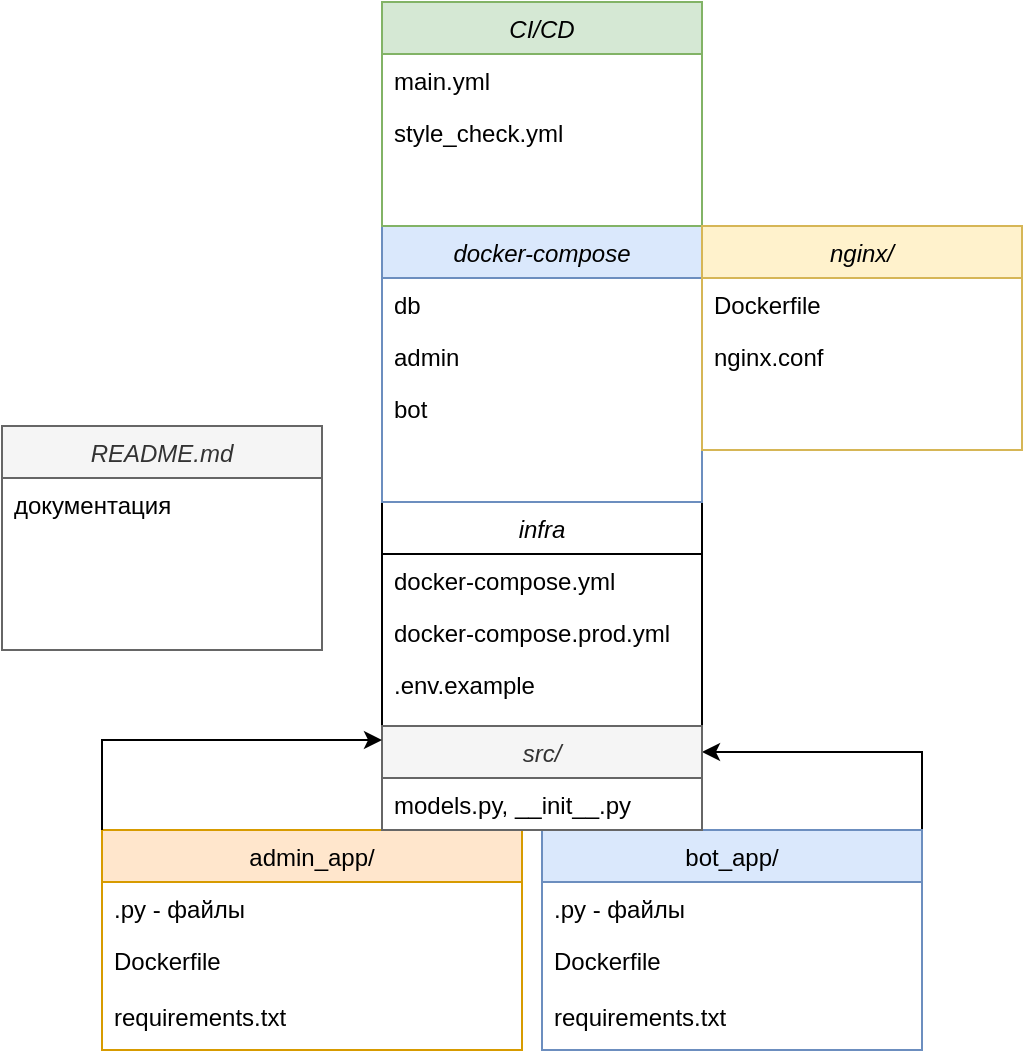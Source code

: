 <mxfile version="24.8.3">
  <diagram id="C5RBs43oDa-KdzZeNtuy" name="Page-1">
    <mxGraphModel dx="2261" dy="1936" grid="1" gridSize="10" guides="1" tooltips="1" connect="1" arrows="1" fold="1" page="1" pageScale="1" pageWidth="827" pageHeight="1169" math="0" shadow="0">
      <root>
        <mxCell id="WIyWlLk6GJQsqaUBKTNV-0" />
        <mxCell id="WIyWlLk6GJQsqaUBKTNV-1" parent="WIyWlLk6GJQsqaUBKTNV-0" />
        <mxCell id="CAvU_40SLHTt-p6IWMHd-25" value="infra" style="swimlane;fontStyle=2;align=center;verticalAlign=top;childLayout=stackLayout;horizontal=1;startSize=26;horizontalStack=0;resizeParent=1;resizeLast=0;collapsible=1;marginBottom=0;rounded=0;shadow=0;strokeWidth=1;" parent="WIyWlLk6GJQsqaUBKTNV-1" vertex="1">
          <mxGeometry x="140" y="-202" width="160" height="112" as="geometry">
            <mxRectangle x="230" y="140" width="160" height="26" as="alternateBounds" />
          </mxGeometry>
        </mxCell>
        <mxCell id="CAvU_40SLHTt-p6IWMHd-27" value="docker-compose.yml" style="text;align=left;verticalAlign=top;spacingLeft=4;spacingRight=4;overflow=hidden;rotatable=0;points=[[0,0.5],[1,0.5]];portConstraint=eastwest;" parent="CAvU_40SLHTt-p6IWMHd-25" vertex="1">
          <mxGeometry y="26" width="160" height="26" as="geometry" />
        </mxCell>
        <mxCell id="1bFHIBWkEBh5QQL2PghH-0" value="docker-compose.prod.yml" style="text;align=left;verticalAlign=top;spacingLeft=4;spacingRight=4;overflow=hidden;rotatable=0;points=[[0,0.5],[1,0.5]];portConstraint=eastwest;" parent="CAvU_40SLHTt-p6IWMHd-25" vertex="1">
          <mxGeometry y="52" width="160" height="26" as="geometry" />
        </mxCell>
        <mxCell id="CAvU_40SLHTt-p6IWMHd-26" value=".env.example" style="text;align=left;verticalAlign=top;spacingLeft=4;spacingRight=4;overflow=hidden;rotatable=0;points=[[0,0.5],[1,0.5]];portConstraint=eastwest;" parent="CAvU_40SLHTt-p6IWMHd-25" vertex="1">
          <mxGeometry y="78" width="160" height="26" as="geometry" />
        </mxCell>
        <mxCell id="z-95PJJAZoojqxEaZamN-0" value="docker-compose" style="swimlane;fontStyle=2;align=center;verticalAlign=top;childLayout=stackLayout;horizontal=1;startSize=26;horizontalStack=0;resizeParent=1;resizeLast=0;collapsible=1;marginBottom=0;rounded=0;shadow=0;strokeWidth=1;fillColor=#dae8fc;strokeColor=#6c8ebf;" parent="WIyWlLk6GJQsqaUBKTNV-1" vertex="1">
          <mxGeometry x="140" y="-340" width="160" height="138" as="geometry">
            <mxRectangle x="230" y="140" width="160" height="26" as="alternateBounds" />
          </mxGeometry>
        </mxCell>
        <mxCell id="z-95PJJAZoojqxEaZamN-1" value="db" style="text;align=left;verticalAlign=top;spacingLeft=4;spacingRight=4;overflow=hidden;rotatable=0;points=[[0,0.5],[1,0.5]];portConstraint=eastwest;" parent="z-95PJJAZoojqxEaZamN-0" vertex="1">
          <mxGeometry y="26" width="160" height="26" as="geometry" />
        </mxCell>
        <mxCell id="z-95PJJAZoojqxEaZamN-2" value="admin" style="text;align=left;verticalAlign=top;spacingLeft=4;spacingRight=4;overflow=hidden;rotatable=0;points=[[0,0.5],[1,0.5]];portConstraint=eastwest;" parent="z-95PJJAZoojqxEaZamN-0" vertex="1">
          <mxGeometry y="52" width="160" height="26" as="geometry" />
        </mxCell>
        <mxCell id="z-95PJJAZoojqxEaZamN-3" value="bot" style="text;align=left;verticalAlign=top;spacingLeft=4;spacingRight=4;overflow=hidden;rotatable=0;points=[[0,0.5],[1,0.5]];portConstraint=eastwest;" parent="z-95PJJAZoojqxEaZamN-0" vertex="1">
          <mxGeometry y="78" width="160" height="26" as="geometry" />
        </mxCell>
        <mxCell id="1bFHIBWkEBh5QQL2PghH-32" style="edgeStyle=orthogonalEdgeStyle;rounded=0;orthogonalLoop=1;jettySize=auto;html=1;exitX=1;exitY=0;exitDx=0;exitDy=0;entryX=1;entryY=0.25;entryDx=0;entryDy=0;" parent="WIyWlLk6GJQsqaUBKTNV-1" source="B64S4Pj46e-Hf1Z9Uk0C-13" target="1bFHIBWkEBh5QQL2PghH-18" edge="1">
          <mxGeometry relative="1" as="geometry" />
        </mxCell>
        <object label="bot_app/" models.py="" id="B64S4Pj46e-Hf1Z9Uk0C-13">
          <mxCell style="swimlane;fontStyle=0;align=center;verticalAlign=top;childLayout=stackLayout;horizontal=1;startSize=26;horizontalStack=0;resizeParent=1;resizeLast=0;collapsible=1;marginBottom=0;rounded=0;shadow=0;strokeWidth=1;fillColor=#dae8fc;strokeColor=#6c8ebf;" parent="WIyWlLk6GJQsqaUBKTNV-1" vertex="1">
            <mxGeometry x="220" y="-38" width="190" height="110" as="geometry">
              <mxRectangle x="550" y="140" width="160" height="26" as="alternateBounds" />
            </mxGeometry>
          </mxCell>
        </object>
        <mxCell id="1bFHIBWkEBh5QQL2PghH-1" value=".py - файлы" style="text;align=left;verticalAlign=top;spacingLeft=4;spacingRight=4;overflow=hidden;rotatable=0;points=[[0,0.5],[1,0.5]];portConstraint=eastwest;" parent="B64S4Pj46e-Hf1Z9Uk0C-13" vertex="1">
          <mxGeometry y="26" width="190" height="26" as="geometry" />
        </mxCell>
        <mxCell id="CAvU_40SLHTt-p6IWMHd-28" value="Dockerfile" style="text;align=left;verticalAlign=top;spacingLeft=4;spacingRight=4;overflow=hidden;rotatable=0;points=[[0,0.5],[1,0.5]];portConstraint=eastwest;" parent="B64S4Pj46e-Hf1Z9Uk0C-13" vertex="1">
          <mxGeometry y="52" width="190" height="28" as="geometry" />
        </mxCell>
        <mxCell id="1bFHIBWkEBh5QQL2PghH-6" value="requirements.txt" style="text;align=left;verticalAlign=top;spacingLeft=4;spacingRight=4;overflow=hidden;rotatable=0;points=[[0,0.5],[1,0.5]];portConstraint=eastwest;" parent="B64S4Pj46e-Hf1Z9Uk0C-13" vertex="1">
          <mxGeometry y="80" width="190" height="26" as="geometry" />
        </mxCell>
        <object label="admin_app/" models.py="" id="B64S4Pj46e-Hf1Z9Uk0C-16">
          <mxCell style="swimlane;fontStyle=0;align=center;verticalAlign=top;childLayout=stackLayout;horizontal=1;startSize=26;horizontalStack=0;resizeParent=1;resizeLast=0;collapsible=1;marginBottom=0;rounded=0;shadow=0;strokeWidth=1;fillColor=#ffe6cc;strokeColor=#d79b00;" parent="WIyWlLk6GJQsqaUBKTNV-1" vertex="1">
            <mxGeometry y="-38" width="210" height="110" as="geometry">
              <mxRectangle x="550" y="140" width="160" height="26" as="alternateBounds" />
            </mxGeometry>
          </mxCell>
        </object>
        <mxCell id="B64S4Pj46e-Hf1Z9Uk0C-17" value=".py - файлы" style="text;align=left;verticalAlign=top;spacingLeft=4;spacingRight=4;overflow=hidden;rotatable=0;points=[[0,0.5],[1,0.5]];portConstraint=eastwest;" parent="B64S4Pj46e-Hf1Z9Uk0C-16" vertex="1">
          <mxGeometry y="26" width="210" height="26" as="geometry" />
        </mxCell>
        <mxCell id="B64S4Pj46e-Hf1Z9Uk0C-19" value="Dockerfile" style="text;align=left;verticalAlign=top;spacingLeft=4;spacingRight=4;overflow=hidden;rotatable=0;points=[[0,0.5],[1,0.5]];portConstraint=eastwest;" parent="B64S4Pj46e-Hf1Z9Uk0C-16" vertex="1">
          <mxGeometry y="52" width="210" height="28" as="geometry" />
        </mxCell>
        <mxCell id="1bFHIBWkEBh5QQL2PghH-5" value="requirements.txt" style="text;align=left;verticalAlign=top;spacingLeft=4;spacingRight=4;overflow=hidden;rotatable=0;points=[[0,0.5],[1,0.5]];portConstraint=eastwest;" parent="B64S4Pj46e-Hf1Z9Uk0C-16" vertex="1">
          <mxGeometry y="80" width="210" height="26" as="geometry" />
        </mxCell>
        <mxCell id="1bFHIBWkEBh5QQL2PghH-11" value="CI/CD" style="swimlane;fontStyle=2;align=center;verticalAlign=top;childLayout=stackLayout;horizontal=1;startSize=26;horizontalStack=0;resizeParent=1;resizeLast=0;collapsible=1;marginBottom=0;rounded=0;shadow=0;strokeWidth=1;fillColor=#d5e8d4;strokeColor=#82b366;" parent="WIyWlLk6GJQsqaUBKTNV-1" vertex="1">
          <mxGeometry x="140" y="-452" width="160" height="112" as="geometry">
            <mxRectangle x="230" y="140" width="160" height="26" as="alternateBounds" />
          </mxGeometry>
        </mxCell>
        <UserObject label="main.yml" link="style_check.yml" id="gIlNgPlu7km2bJPHowXw-3">
          <mxCell style="text;align=left;verticalAlign=top;spacingLeft=4;spacingRight=4;overflow=hidden;rotatable=0;points=[[0,0.5],[1,0.5]];portConstraint=eastwest;" vertex="1" parent="1bFHIBWkEBh5QQL2PghH-11">
            <mxGeometry y="26" width="160" height="26" as="geometry" />
          </mxCell>
        </UserObject>
        <UserObject label="style_check.yml" link="style_check.yml" id="1bFHIBWkEBh5QQL2PghH-17">
          <mxCell style="text;align=left;verticalAlign=top;spacingLeft=4;spacingRight=4;overflow=hidden;rotatable=0;points=[[0,0.5],[1,0.5]];portConstraint=eastwest;" parent="1bFHIBWkEBh5QQL2PghH-11" vertex="1">
            <mxGeometry y="52" width="160" height="26" as="geometry" />
          </mxCell>
        </UserObject>
        <mxCell id="1bFHIBWkEBh5QQL2PghH-15" value="README.md" style="swimlane;fontStyle=2;align=center;verticalAlign=top;childLayout=stackLayout;horizontal=1;startSize=26;horizontalStack=0;resizeParent=1;resizeLast=0;collapsible=1;marginBottom=0;rounded=0;shadow=0;strokeWidth=1;fillColor=#f5f5f5;strokeColor=#666666;fontColor=#333333;" parent="WIyWlLk6GJQsqaUBKTNV-1" vertex="1">
          <mxGeometry x="-50" y="-240" width="160" height="112" as="geometry">
            <mxRectangle x="230" y="140" width="160" height="26" as="alternateBounds" />
          </mxGeometry>
        </mxCell>
        <mxCell id="1bFHIBWkEBh5QQL2PghH-16" value="документация" style="text;align=left;verticalAlign=top;spacingLeft=4;spacingRight=4;overflow=hidden;rotatable=0;points=[[0,0.5],[1,0.5]];portConstraint=eastwest;" parent="1bFHIBWkEBh5QQL2PghH-15" vertex="1">
          <mxGeometry y="26" width="160" height="26" as="geometry" />
        </mxCell>
        <mxCell id="1bFHIBWkEBh5QQL2PghH-18" value="src/" style="swimlane;fontStyle=2;align=center;verticalAlign=top;childLayout=stackLayout;horizontal=1;startSize=26;horizontalStack=0;resizeParent=1;resizeLast=0;collapsible=1;marginBottom=0;rounded=0;shadow=0;strokeWidth=1;fillColor=#f5f5f5;strokeColor=#666666;fontColor=#333333;" parent="WIyWlLk6GJQsqaUBKTNV-1" vertex="1">
          <mxGeometry x="140" y="-90" width="160" height="52" as="geometry">
            <mxRectangle x="230" y="140" width="160" height="26" as="alternateBounds" />
          </mxGeometry>
        </mxCell>
        <mxCell id="1bFHIBWkEBh5QQL2PghH-30" value="models.py, __init__.py" style="text;align=left;verticalAlign=top;spacingLeft=4;spacingRight=4;overflow=hidden;rotatable=0;points=[[0,0.5],[1,0.5]];portConstraint=eastwest;" parent="1bFHIBWkEBh5QQL2PghH-18" vertex="1">
          <mxGeometry y="26" width="160" height="26" as="geometry" />
        </mxCell>
        <mxCell id="1bFHIBWkEBh5QQL2PghH-33" style="edgeStyle=orthogonalEdgeStyle;rounded=0;orthogonalLoop=1;jettySize=auto;html=1;exitX=0;exitY=0;exitDx=0;exitDy=0;entryX=0;entryY=0.135;entryDx=0;entryDy=0;entryPerimeter=0;" parent="WIyWlLk6GJQsqaUBKTNV-1" source="B64S4Pj46e-Hf1Z9Uk0C-16" target="1bFHIBWkEBh5QQL2PghH-18" edge="1">
          <mxGeometry relative="1" as="geometry" />
        </mxCell>
        <mxCell id="gIlNgPlu7km2bJPHowXw-0" value="nginx/" style="swimlane;fontStyle=2;align=center;verticalAlign=top;childLayout=stackLayout;horizontal=1;startSize=26;horizontalStack=0;resizeParent=1;resizeLast=0;collapsible=1;marginBottom=0;rounded=0;shadow=0;strokeWidth=1;fillColor=#fff2cc;strokeColor=#d6b656;" vertex="1" parent="WIyWlLk6GJQsqaUBKTNV-1">
          <mxGeometry x="300" y="-340" width="160" height="112" as="geometry">
            <mxRectangle x="230" y="140" width="160" height="26" as="alternateBounds" />
          </mxGeometry>
        </mxCell>
        <mxCell id="gIlNgPlu7km2bJPHowXw-1" value="Dockerfile" style="text;align=left;verticalAlign=top;spacingLeft=4;spacingRight=4;overflow=hidden;rotatable=0;points=[[0,0.5],[1,0.5]];portConstraint=eastwest;" vertex="1" parent="gIlNgPlu7km2bJPHowXw-0">
          <mxGeometry y="26" width="160" height="26" as="geometry" />
        </mxCell>
        <mxCell id="gIlNgPlu7km2bJPHowXw-2" value="nginx.conf" style="text;align=left;verticalAlign=top;spacingLeft=4;spacingRight=4;overflow=hidden;rotatable=0;points=[[0,0.5],[1,0.5]];portConstraint=eastwest;" vertex="1" parent="gIlNgPlu7km2bJPHowXw-0">
          <mxGeometry y="52" width="160" height="26" as="geometry" />
        </mxCell>
      </root>
    </mxGraphModel>
  </diagram>
</mxfile>
